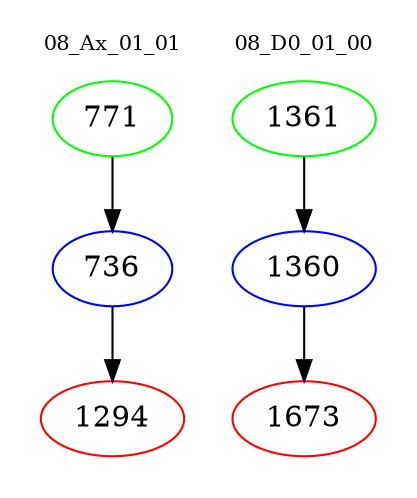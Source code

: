 digraph{
subgraph cluster_0 {
color = white
label = "08_Ax_01_01";
fontsize=10;
T0_771 [label="771", color="green"]
T0_771 -> T0_736 [color="black"]
T0_736 [label="736", color="blue"]
T0_736 -> T0_1294 [color="black"]
T0_1294 [label="1294", color="red"]
}
subgraph cluster_1 {
color = white
label = "08_D0_01_00";
fontsize=10;
T1_1361 [label="1361", color="green"]
T1_1361 -> T1_1360 [color="black"]
T1_1360 [label="1360", color="blue"]
T1_1360 -> T1_1673 [color="black"]
T1_1673 [label="1673", color="red"]
}
}
